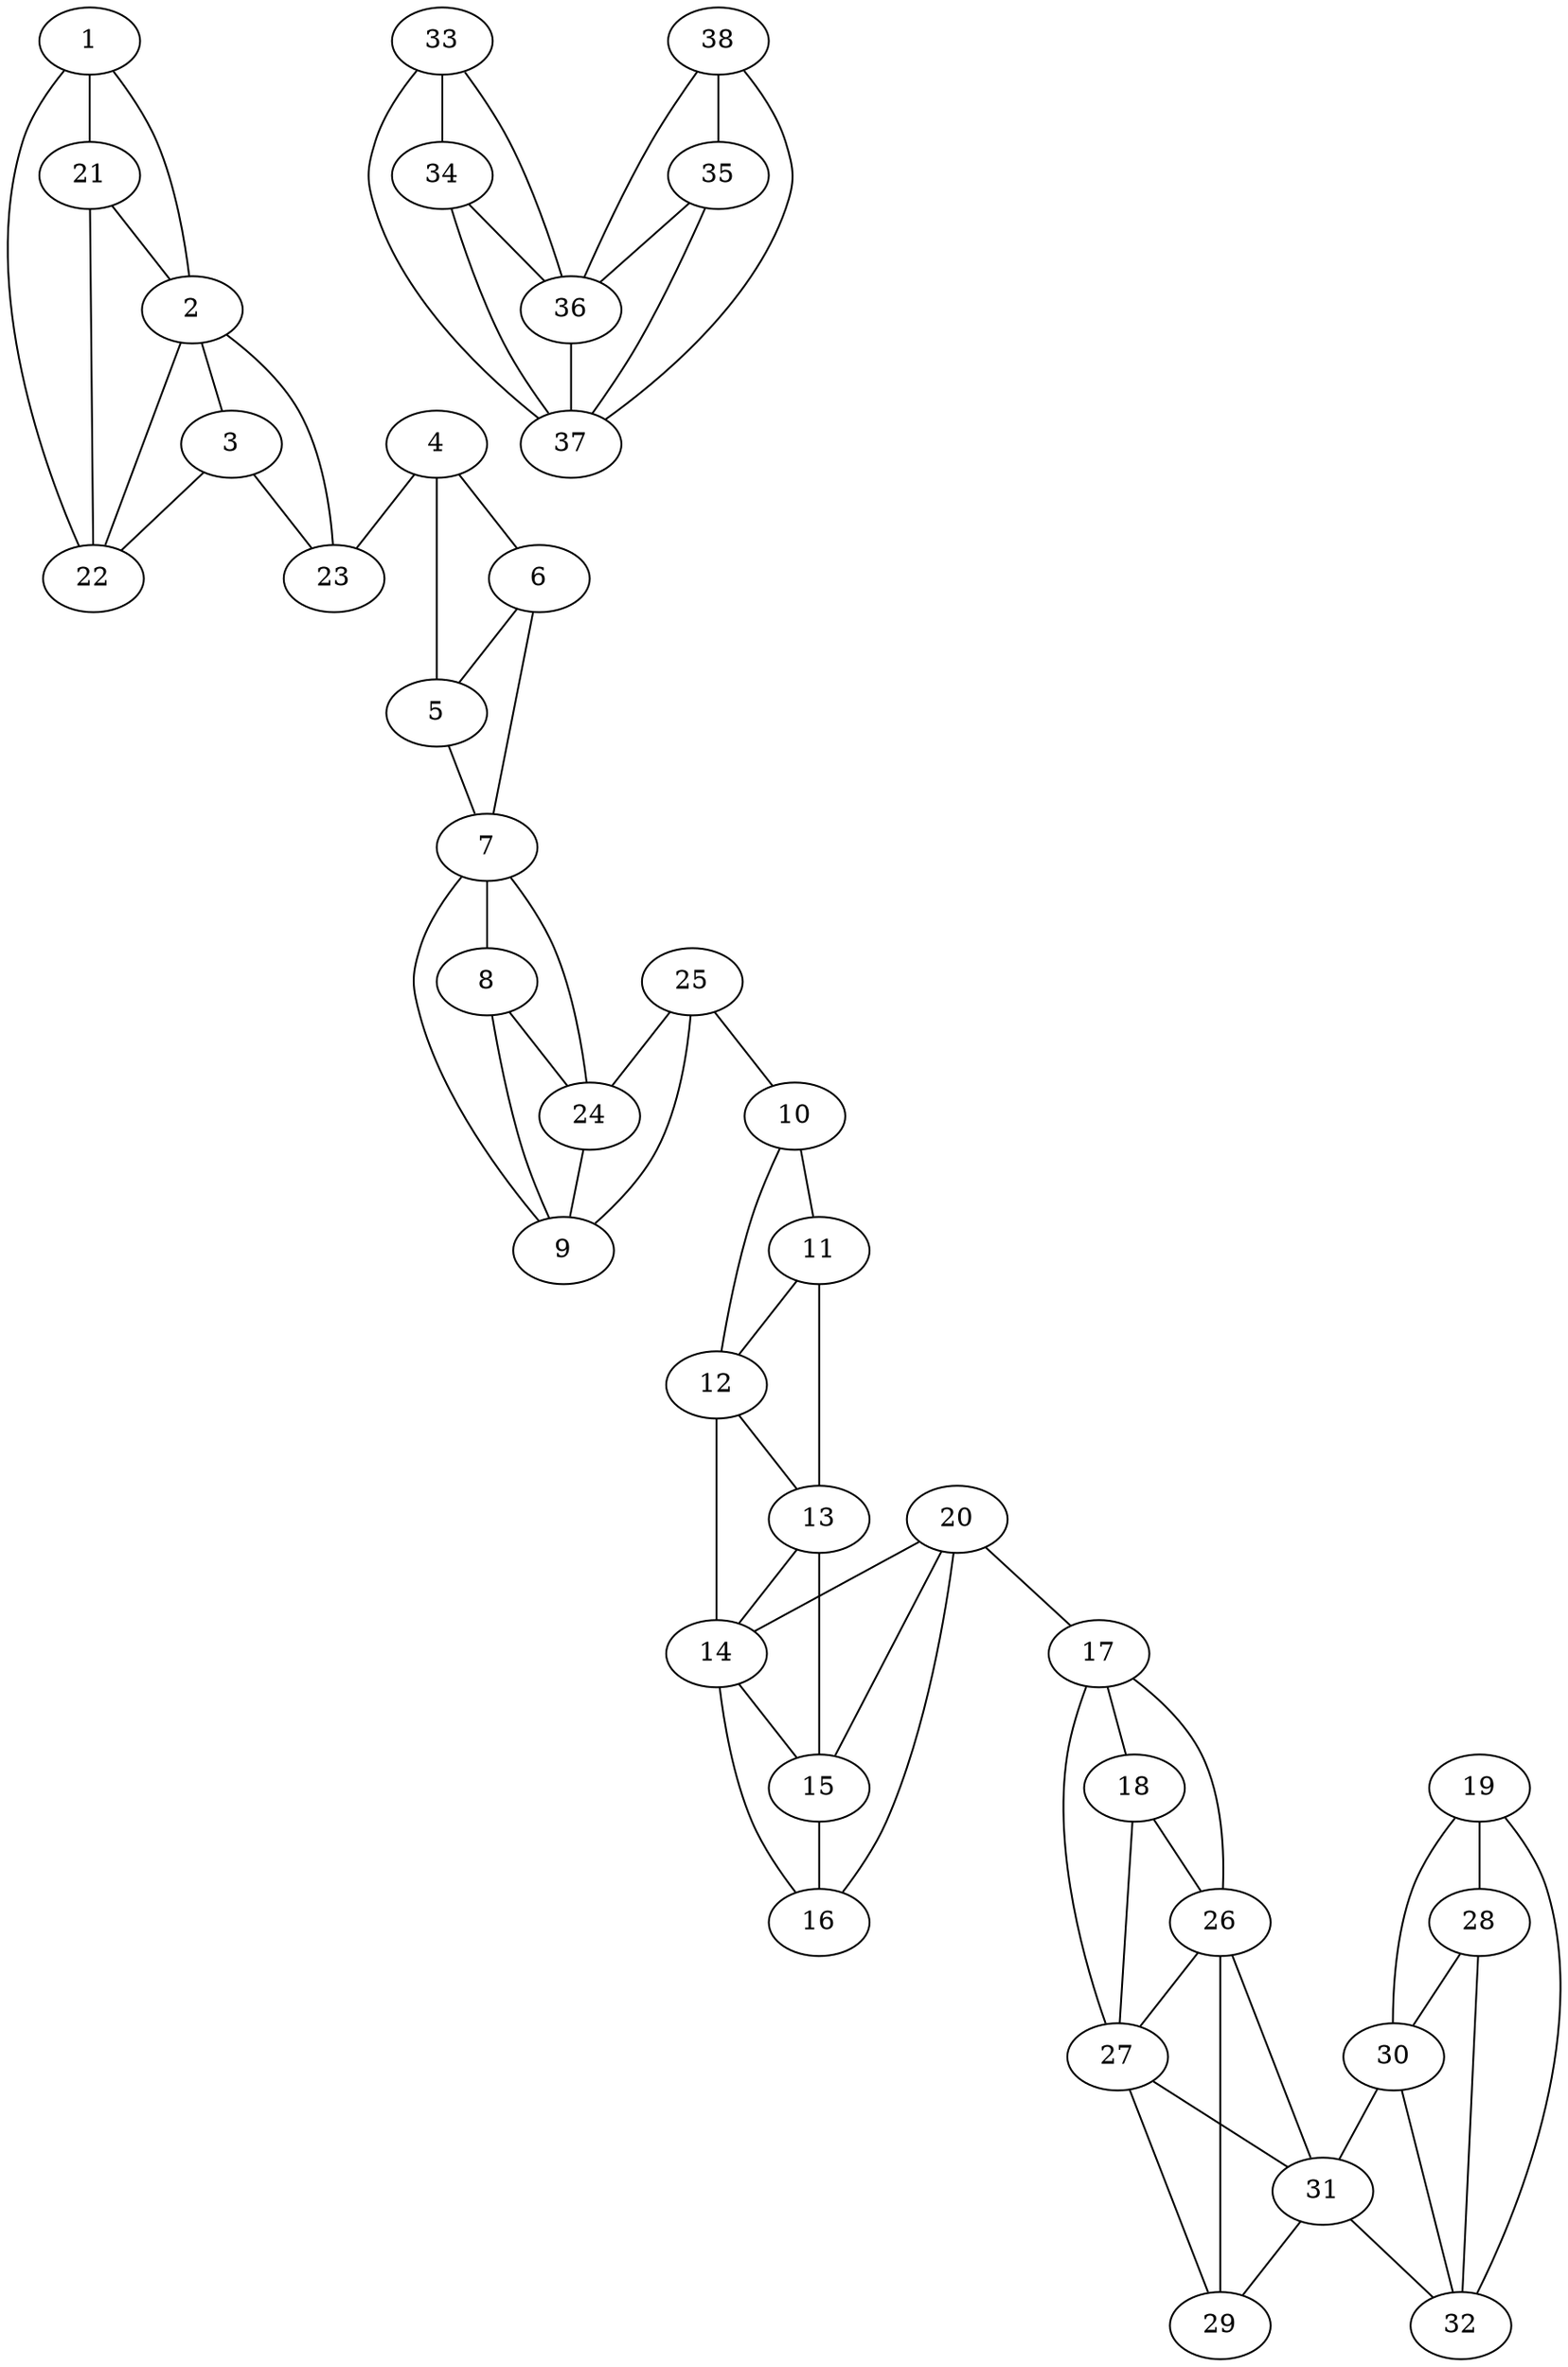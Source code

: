 graph pdb1bvn {
	1	 [aaLength=10,
		sequence=WVDIALECER,
		type=0];
	2	 [aaLength=3,
		sequence=WWE,
		type=0];
	1 -- 2	 [distance0="43.32617",
		frequency=1,
		type0=3];
	21	 [aaLength=5,
		sequence=DIVHL,
		type=1];
	1 -- 21	 [distance0="19.04812",
		frequency=1,
		type0=1];
	3	 [aaLength=14,
		sequence=ENEFRDMVTRCNNV,
		type=0];
	2 -- 3	 [distance0="28.25754",
		distance1="15.0",
		frequency=2,
		type0=1,
		type1=4];
	22	 [aaLength=3,
		sequence=GVQ,
		type=1];
	2 -- 22	 [distance0="35.20039",
		frequency=1,
		type0=2];
	3 -- 22	 [distance0="39.2893",
		frequency=1,
		type0=3];
	23	 [aaLength=6,
		sequence=RIYVDA,
		type=1];
	3 -- 23	 [distance0="20.75208",
		distance1="2.0",
		frequency=2,
		type0=1,
		type1=4];
	4	 [aaLength=3,
		sequence=PGS,
		type=0];
	5	 [aaLength=3,
		sequence=AWD,
		type=0];
	4 -- 5	 [distance0="17.43697",
		distance1="9.0",
		frequency=2,
		type0=1,
		type1=4];
	6	 [aaLength=6,
		sequence=PYQVRD,
		type=0];
	4 -- 6	 [distance0="33.61319",
		frequency=1,
		type0=2];
	4 -- 23	 [distance0="48.07202",
		frequency=1,
		type0=3];
	7	 [aaLength=17,
		sequence=DYVRSMIADYLNKLIDI,
		type=0];
	5 -- 7	 [distance0="44.23384",
		frequency=1,
		type0=3];
	6 -- 5	 [distance0="21.91443",
		frequency=1,
		type0=1];
	6 -- 7	 [distance0="28.68412",
		distance1="13.0",
		frequency=2,
		type0=2,
		type1=4];
	8	 [aaLength=3,
		sequence=SKH,
		type=0];
	7 -- 8	 [distance0="28.84516",
		frequency=1,
		type0=3];
	24	 [aaLength=4,
		sequence=GFRL,
		type=1];
	7 -- 24	 [distance0="25.06425",
		distance1="3.0",
		frequency=2,
		type0=1,
		type1=4];
	9	 [aaLength=10,
		sequence=PGDIKAVLDK,
		type=0];
	8 -- 9	 [distance0="13.33083",
		distance1="2.0",
		frequency=2,
		type0=1,
		type1=4];
	8 -- 24	 [distance0="26.07731",
		frequency=1,
		type0=2];
	9 -- 7	 [distance0="31.33492",
		frequency=1,
		type0=3];
	10	 [aaLength=4,
		sequence=SSEY,
		type=0];
	11	 [aaLength=11,
		sequence=FKYGAKLGTVV,
		type=0];
	10 -- 11	 [distance0="21.62343",
		distance1="8.0",
		frequency=2,
		type0=1,
		type1=4];
	12	 [aaLength=6,
		sequence=MSYLKN,
		type=0];
	10 -- 12	 [distance0="36.15269",
		frequency=1,
		type0=3];
	11 -- 12	 [distance0="18.94204",
		distance1="7.0",
		frequency=2,
		type0=1,
		type1=4];
	13	 [aaLength=3,
		sequence=EGW,
		type=0];
	11 -- 13	 [distance0="28.07803",
		frequency=1,
		type0=3];
	12 -- 13	 [distance0="12.89113",
		distance1="2.0",
		frequency=2,
		type0=1,
		type1=4];
	14	 [aaLength=3,
		sequence=SDR,
		type=0];
	13 -- 14	 [distance0="10.56815",
		distance1="4.0",
		frequency=2,
		type0=1,
		type1=4];
	14 -- 12	 [distance0="22.42105",
		frequency=1,
		type0=2];
	15	 [aaLength=3,
		sequence=NQR,
		type=0];
	14 -- 15	 [distance0="26.89419",
		distance1="9.0",
		frequency=2,
		type0=3,
		type1=4];
	15 -- 13	 [distance0="25.09919",
		frequency=1,
		type0=2];
	16	 [aaLength=16,
		sequence=FWDARLYKVAVGFMLA,
		type=0];
	15 -- 16	 [distance0="18.78076",
		distance1="11.0",
		frequency=2,
		type0=1,
		type1=4];
	16 -- 14	 [distance0="35.8201",
		frequency=1,
		type0=3];
	17	 [aaLength=3,
		sequence=EHR,
		type=0];
	18	 [aaLength=12,
		sequence=REIRNMVWFRNV,
		type=0];
	17 -- 18	 [distance0="6.717677",
		distance1="1.0",
		frequency=2,
		type0=1,
		type1=4];
	26	 [aaLength=6,
		sequence=QVAFGR,
		type=1];
	17 -- 26	 [distance0="38.80568",
		frequency=1,
		type0=2];
	27	 [aaLength=6,
		sequence=GFIVFN,
		type=1];
	17 -- 27	 [distance0="46.31286",
		frequency=1,
		type0=3];
	18 -- 26	 [distance0="33.96996",
		distance1="15.0",
		frequency=2,
		type0=2,
		type1=4];
	18 -- 27	 [distance0="41.48444",
		frequency=1,
		type0=3];
	19	 [aaLength=3,
		sequence=AES,
		type=0];
	28	 [aaLength=5,
		sequence=FIAIH,
		type=1];
	19 -- 28	 [distance0="23.47891",
		frequency=1,
		type0=1];
	30	 [aaLength=6,
		sequence=TAQFSI,
		type=1];
	19 -- 30	 [distance0="29.15921",
		frequency=1,
		type0=2];
	32	 [aaLength=4,
		sequence=KVYV,
		type=1];
	19 -- 32	 [distance0="34.67361",
		frequency=1,
		type0=3];
	20	 [aaLength=5,
		sequence=TRVMS,
		type=1];
	20 -- 14	 [distance0="47.61849",
		frequency=1,
		type0=3];
	20 -- 17	 [distance0="44.0",
		frequency=1,
		type0=4];
	20 -- 15	 [distance0="45.86636",
		frequency=1,
		type0=2];
	20 -- 16	 [distance0="34.33934",
		frequency=1,
		type0=1];
	21 -- 2	 [distance0="54.71807",
		frequency=1,
		type0=3];
	21 -- 22	 [distance0="27.0",
		distance1="22.0",
		frequency=2,
		type0=2,
		type1=4];
	22 -- 1	 [distance0="24.61363",
		frequency=1,
		type0=1];
	23 -- 2	 [distance0="45.10064",
		frequency=1,
		type0=2];
	24 -- 9	 [distance0="22.09334",
		frequency=1,
		type0=1];
	25	 [aaLength=4,
		sequence=FIFQ,
		type=1];
	25 -- 10	 [distance0="24.64563",
		distance1="11.0",
		frequency=2,
		type0=1,
		type1=4];
	25 -- 9	 [distance0="31.49787",
		frequency=1,
		type0=2];
	25 -- 24	 [distance0="36.0",
		frequency=1,
		type0=3];
	26 -- 27	 [distance0="9.0",
		distance1="3.0",
		frequency=2,
		type0=1,
		type1=4];
	29	 [aaLength=6,
		sequence=LSSTLQ,
		type=1];
	26 -- 29	 [distance0="20.0",
		frequency=1,
		type0=2];
	31	 [aaLength=4,
		sequence=GTYC,
		type=1];
	26 -- 31	 [distance0="31.0",
		frequency=1,
		type0=3];
	27 -- 31	 [distance0="22.0",
		frequency=1,
		type0=3];
	28 -- 30	 [distance0="13.0",
		frequency=1,
		type0=1];
	28 -- 32	 [distance0="21.0",
		frequency=1,
		type0=2];
	29 -- 27	 [distance0="11.0",
		frequency=1,
		type0=1];
	30 -- 31	 [distance0="27.0",
		frequency=1,
		type0=3];
	30 -- 32	 [distance0="8.0",
		frequency=1,
		type0=1];
	31 -- 29	 [distance0="11.0",
		frequency=1,
		type0=1];
	31 -- 32	 [distance0="19.0",
		distance1="15.0",
		frequency=2,
		type0=2,
		type1=4];
	33	 [aaLength=5,
		sequence=vanDerWaals,
		type=1];
	34	 [aaLength=6,
		sequence=vanDerWaals,
		type=1];
	33 -- 34	 [distance0="8.0",
		distance1="0.0",
		frequency=2,
		type0=1,
		type1=4];
	36	 [aaLength=3,
		sequence=vanDerWaals,
		type=1];
	33 -- 36	 [distance0="34.0",
		frequency=1,
		type0=3];
	37	 [aaLength=7,
		sequence=vanDerWaals,
		type=1];
	33 -- 37	 [distance0="19.0",
		frequency=1,
		type0=2];
	34 -- 36	 [distance0="26.0",
		frequency=1,
		type0=3];
	35	 [aaLength=6,
		sequence=vanDerWaals,
		type=1];
	35 -- 36	 [distance0="7.0",
		frequency=1,
		type0=1];
	35 -- 37	 [distance0="22.0",
		frequency=1,
		type0=3];
	36 -- 37	 [distance0="15.0",
		frequency=1,
		type0=2];
	37 -- 34	 [distance0="11.0",
		frequency=1,
		type0=1];
	38	 [aaLength=6,
		sequence=vanDerWaals,
		type=1];
	38 -- 35	 [distance0="14.0",
		frequency=1,
		type0=1];
	38 -- 36	 [distance0="21.0",
		frequency=1,
		type0=2];
	38 -- 37	 [distance0="36.0",
		frequency=1,
		type0=3];
}
